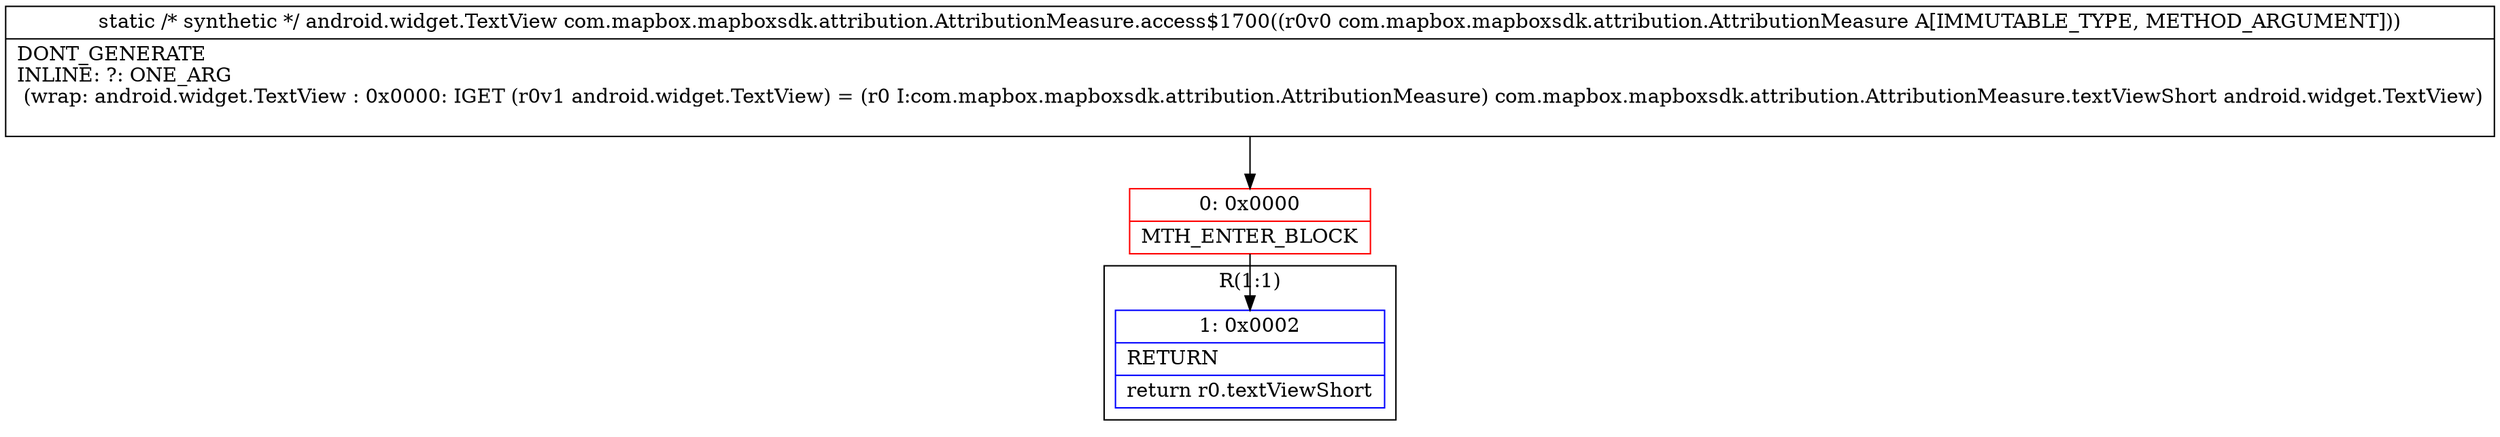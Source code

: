digraph "CFG forcom.mapbox.mapboxsdk.attribution.AttributionMeasure.access$1700(Lcom\/mapbox\/mapboxsdk\/attribution\/AttributionMeasure;)Landroid\/widget\/TextView;" {
subgraph cluster_Region_376176452 {
label = "R(1:1)";
node [shape=record,color=blue];
Node_1 [shape=record,label="{1\:\ 0x0002|RETURN\l|return r0.textViewShort\l}"];
}
Node_0 [shape=record,color=red,label="{0\:\ 0x0000|MTH_ENTER_BLOCK\l}"];
MethodNode[shape=record,label="{static \/* synthetic *\/ android.widget.TextView com.mapbox.mapboxsdk.attribution.AttributionMeasure.access$1700((r0v0 com.mapbox.mapboxsdk.attribution.AttributionMeasure A[IMMUTABLE_TYPE, METHOD_ARGUMENT]))  | DONT_GENERATE\lINLINE: ?: ONE_ARG  \l  (wrap: android.widget.TextView : 0x0000: IGET  (r0v1 android.widget.TextView) = (r0 I:com.mapbox.mapboxsdk.attribution.AttributionMeasure) com.mapbox.mapboxsdk.attribution.AttributionMeasure.textViewShort android.widget.TextView)\l\l}"];
MethodNode -> Node_0;
Node_0 -> Node_1;
}

